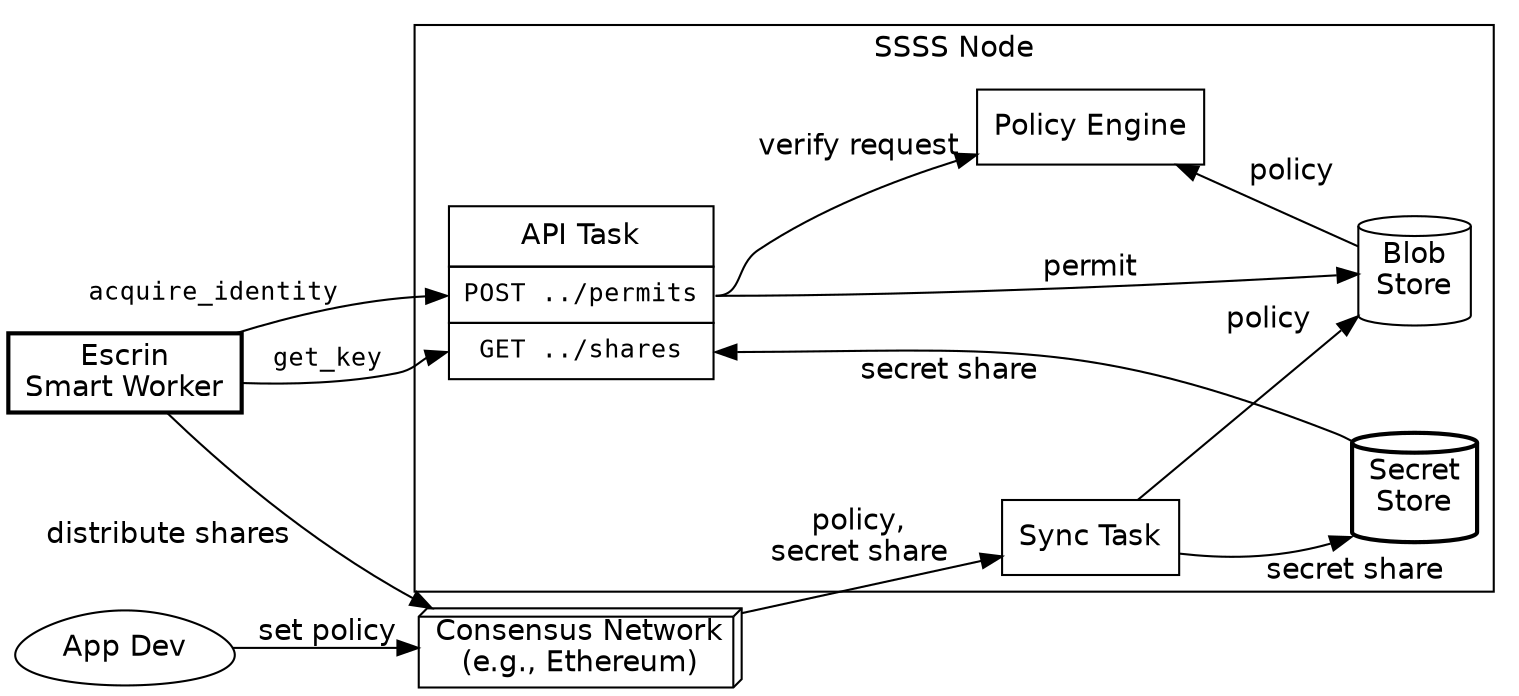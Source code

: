 digraph {
    graph [compound=true, fontname="Helvetica"]
    edge [fontname="Helvetica"]
    node [shape=rect, fontname="Helvetica"]
    newrank = true
    rankdir = LR
    splines = spline
    nodesep = 0.5
    ranksep = 0

    subgraph cluster_ssss {
        label = <SSSS Node>

        tsync [label=<Sync Task>]
        tapi [shape=none, label=<
            <TABLE BORDER="0" CELLBORDER="1" CELLSPACING="0" CELLPADDING="6">
                <TR><TD>API Task</TD></TR>
                <TR><TD PORT="ep_permits"><font face="courier" point-size="12">POST ../permits</font></TD></TR>
                <TR><TD PORT="ep_shares"><font face="courier" point-size="12">GET ../shares</font></TD></TR>
            </TABLE>
        >]

        tverifier [label=<Policy Engine>]

        db [shape=cylinder, label=<Blob<br/>Store>]
        kms [shape=cylinder, penwidth=2, label=<Secret<br/>Store>]

        tapi:ep_permits -> tverifier [label=<verify request>]
        db -> tverifier [label=<   policy>]
        tapi:ep_permits -> db [label=<permit>]

        kms -> tapi:ep_shares [xlabel=<secret share>]

        tsync -> db [label=<policy  >]
        tsync -> kms [xlabel=<secret share>]

        {rank=same;tsync;tverifier}
        {rank=same;db;kms}
    }

    worker [penwidth=2, label=<Escrin<br/>Smart Worker>]

    l1 [shape=box3d, label=<Consensus Network<br/>(e.g., Ethereum)>]
    l1 -> tsync [label=<policy,<br/>secret share>]

    worker -> tapi:ep_permits [xlabel=<<font face="courier" point-size="12">acquire_identity</font>>]
    worker -> tapi:ep_shares [label=<<font face="courier" point-size="12">get_key</font>>]

    dev [label=<App Dev>, shape=egg]
    dev -> l1 [label=<set policy>]

    worker -> l1 [xlabel=<distribute shares>]
}
